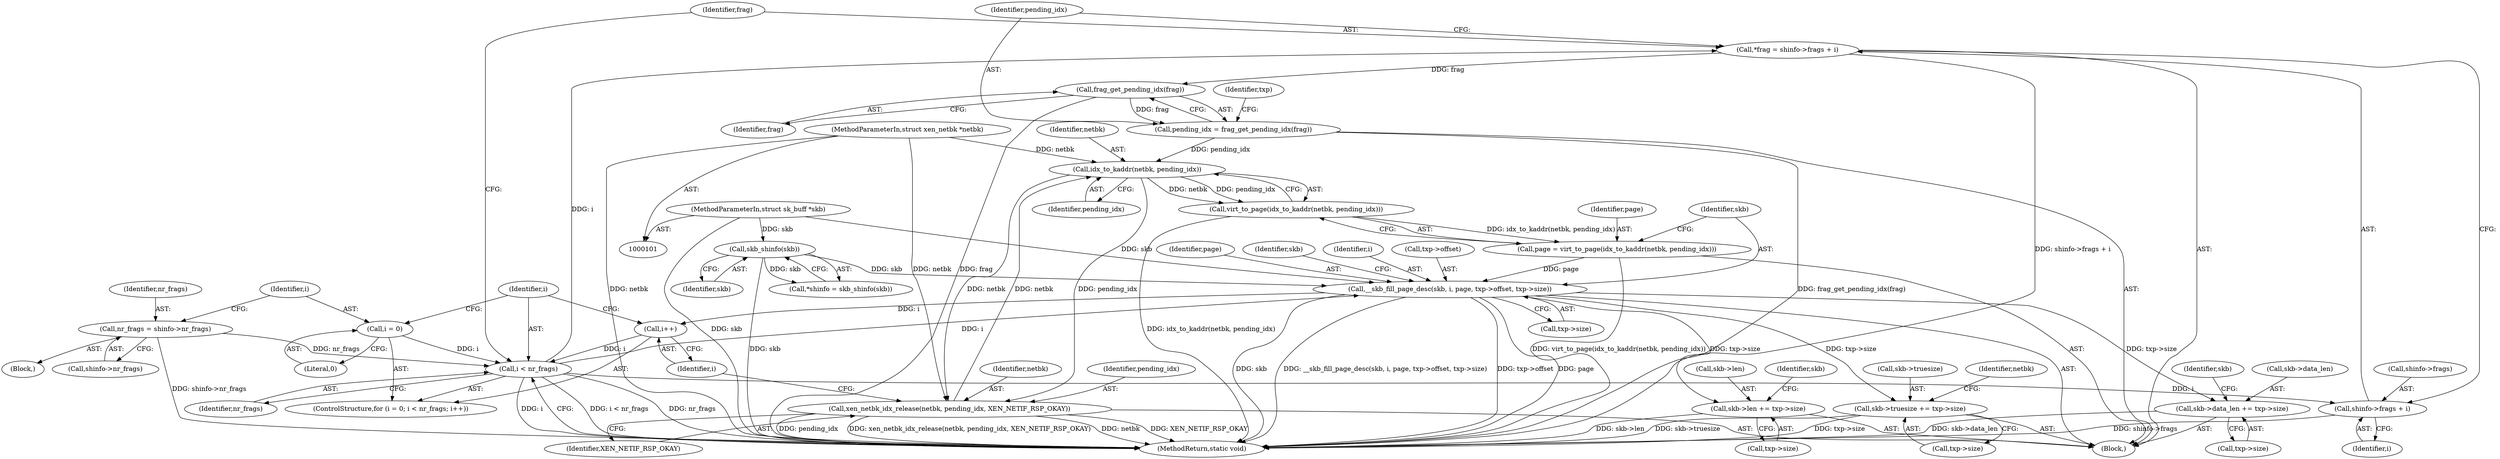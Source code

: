 digraph "0_linux_7d5145d8eb2b9791533ffe4dc003b129b9696c48@integer" {
"1000128" [label="(Call,*frag = shinfo->frags + i)"];
"1000121" [label="(Call,i < nr_frags)"];
"1000124" [label="(Call,i++)"];
"1000158" [label="(Call,__skb_fill_page_desc(skb, i, page, txp->offset, txp->size))"];
"1000108" [label="(Call,skb_shinfo(skb))"];
"1000103" [label="(MethodParameterIn,struct sk_buff *skb)"];
"1000152" [label="(Call,page = virt_to_page(idx_to_kaddr(netbk, pending_idx)))"];
"1000154" [label="(Call,virt_to_page(idx_to_kaddr(netbk, pending_idx)))"];
"1000155" [label="(Call,idx_to_kaddr(netbk, pending_idx))"];
"1000195" [label="(Call,xen_netbk_idx_release(netbk, pending_idx, XEN_NETIF_RSP_OKAY))"];
"1000102" [label="(MethodParameterIn,struct xen_netbk *netbk)"];
"1000138" [label="(Call,pending_idx = frag_get_pending_idx(frag))"];
"1000140" [label="(Call,frag_get_pending_idx(frag))"];
"1000128" [label="(Call,*frag = shinfo->frags + i)"];
"1000118" [label="(Call,i = 0)"];
"1000111" [label="(Call,nr_frags = shinfo->nr_frags)"];
"1000130" [label="(Call,shinfo->frags + i)"];
"1000168" [label="(Call,skb->len += txp->size)"];
"1000175" [label="(Call,skb->data_len += txp->size)"];
"1000182" [label="(Call,skb->truesize += txp->size)"];
"1000199" [label="(MethodReturn,static void)"];
"1000118" [label="(Call,i = 0)"];
"1000183" [label="(Call,skb->truesize)"];
"1000130" [label="(Call,shinfo->frags + i)"];
"1000139" [label="(Identifier,pending_idx)"];
"1000129" [label="(Identifier,frag)"];
"1000111" [label="(Call,nr_frags = shinfo->nr_frags)"];
"1000158" [label="(Call,__skb_fill_page_desc(skb, i, page, txp->offset, txp->size))"];
"1000161" [label="(Identifier,page)"];
"1000170" [label="(Identifier,skb)"];
"1000175" [label="(Call,skb->data_len += txp->size)"];
"1000119" [label="(Identifier,i)"];
"1000113" [label="(Call,shinfo->nr_frags)"];
"1000165" [label="(Call,txp->size)"];
"1000169" [label="(Call,skb->len)"];
"1000160" [label="(Identifier,i)"];
"1000106" [label="(Call,*shinfo = skb_shinfo(skb))"];
"1000159" [label="(Identifier,skb)"];
"1000162" [label="(Call,txp->offset)"];
"1000172" [label="(Call,txp->size)"];
"1000120" [label="(Literal,0)"];
"1000125" [label="(Identifier,i)"];
"1000156" [label="(Identifier,netbk)"];
"1000103" [label="(MethodParameterIn,struct sk_buff *skb)"];
"1000157" [label="(Identifier,pending_idx)"];
"1000143" [label="(Identifier,txp)"];
"1000108" [label="(Call,skb_shinfo(skb))"];
"1000122" [label="(Identifier,i)"];
"1000134" [label="(Identifier,i)"];
"1000155" [label="(Call,idx_to_kaddr(netbk, pending_idx))"];
"1000104" [label="(Block,)"];
"1000102" [label="(MethodParameterIn,struct xen_netbk *netbk)"];
"1000153" [label="(Identifier,page)"];
"1000126" [label="(Block,)"];
"1000186" [label="(Call,txp->size)"];
"1000117" [label="(ControlStructure,for (i = 0; i < nr_frags; i++))"];
"1000141" [label="(Identifier,frag)"];
"1000176" [label="(Call,skb->data_len)"];
"1000168" [label="(Call,skb->len += txp->size)"];
"1000198" [label="(Identifier,XEN_NETIF_RSP_OKAY)"];
"1000123" [label="(Identifier,nr_frags)"];
"1000128" [label="(Call,*frag = shinfo->frags + i)"];
"1000124" [label="(Call,i++)"];
"1000184" [label="(Identifier,skb)"];
"1000196" [label="(Identifier,netbk)"];
"1000192" [label="(Identifier,netbk)"];
"1000109" [label="(Identifier,skb)"];
"1000152" [label="(Call,page = virt_to_page(idx_to_kaddr(netbk, pending_idx)))"];
"1000177" [label="(Identifier,skb)"];
"1000138" [label="(Call,pending_idx = frag_get_pending_idx(frag))"];
"1000112" [label="(Identifier,nr_frags)"];
"1000131" [label="(Call,shinfo->frags)"];
"1000182" [label="(Call,skb->truesize += txp->size)"];
"1000121" [label="(Call,i < nr_frags)"];
"1000195" [label="(Call,xen_netbk_idx_release(netbk, pending_idx, XEN_NETIF_RSP_OKAY))"];
"1000197" [label="(Identifier,pending_idx)"];
"1000140" [label="(Call,frag_get_pending_idx(frag))"];
"1000154" [label="(Call,virt_to_page(idx_to_kaddr(netbk, pending_idx)))"];
"1000179" [label="(Call,txp->size)"];
"1000128" -> "1000126"  [label="AST: "];
"1000128" -> "1000130"  [label="CFG: "];
"1000129" -> "1000128"  [label="AST: "];
"1000130" -> "1000128"  [label="AST: "];
"1000139" -> "1000128"  [label="CFG: "];
"1000128" -> "1000199"  [label="DDG: shinfo->frags + i"];
"1000121" -> "1000128"  [label="DDG: i"];
"1000128" -> "1000140"  [label="DDG: frag"];
"1000121" -> "1000117"  [label="AST: "];
"1000121" -> "1000123"  [label="CFG: "];
"1000122" -> "1000121"  [label="AST: "];
"1000123" -> "1000121"  [label="AST: "];
"1000129" -> "1000121"  [label="CFG: "];
"1000199" -> "1000121"  [label="CFG: "];
"1000121" -> "1000199"  [label="DDG: i < nr_frags"];
"1000121" -> "1000199"  [label="DDG: nr_frags"];
"1000121" -> "1000199"  [label="DDG: i"];
"1000124" -> "1000121"  [label="DDG: i"];
"1000118" -> "1000121"  [label="DDG: i"];
"1000111" -> "1000121"  [label="DDG: nr_frags"];
"1000121" -> "1000130"  [label="DDG: i"];
"1000121" -> "1000158"  [label="DDG: i"];
"1000124" -> "1000117"  [label="AST: "];
"1000124" -> "1000125"  [label="CFG: "];
"1000125" -> "1000124"  [label="AST: "];
"1000122" -> "1000124"  [label="CFG: "];
"1000158" -> "1000124"  [label="DDG: i"];
"1000158" -> "1000126"  [label="AST: "];
"1000158" -> "1000165"  [label="CFG: "];
"1000159" -> "1000158"  [label="AST: "];
"1000160" -> "1000158"  [label="AST: "];
"1000161" -> "1000158"  [label="AST: "];
"1000162" -> "1000158"  [label="AST: "];
"1000165" -> "1000158"  [label="AST: "];
"1000170" -> "1000158"  [label="CFG: "];
"1000158" -> "1000199"  [label="DDG: skb"];
"1000158" -> "1000199"  [label="DDG: __skb_fill_page_desc(skb, i, page, txp->offset, txp->size)"];
"1000158" -> "1000199"  [label="DDG: txp->offset"];
"1000158" -> "1000199"  [label="DDG: page"];
"1000108" -> "1000158"  [label="DDG: skb"];
"1000103" -> "1000158"  [label="DDG: skb"];
"1000152" -> "1000158"  [label="DDG: page"];
"1000158" -> "1000168"  [label="DDG: txp->size"];
"1000158" -> "1000175"  [label="DDG: txp->size"];
"1000158" -> "1000182"  [label="DDG: txp->size"];
"1000108" -> "1000106"  [label="AST: "];
"1000108" -> "1000109"  [label="CFG: "];
"1000109" -> "1000108"  [label="AST: "];
"1000106" -> "1000108"  [label="CFG: "];
"1000108" -> "1000199"  [label="DDG: skb"];
"1000108" -> "1000106"  [label="DDG: skb"];
"1000103" -> "1000108"  [label="DDG: skb"];
"1000103" -> "1000101"  [label="AST: "];
"1000103" -> "1000199"  [label="DDG: skb"];
"1000152" -> "1000126"  [label="AST: "];
"1000152" -> "1000154"  [label="CFG: "];
"1000153" -> "1000152"  [label="AST: "];
"1000154" -> "1000152"  [label="AST: "];
"1000159" -> "1000152"  [label="CFG: "];
"1000152" -> "1000199"  [label="DDG: virt_to_page(idx_to_kaddr(netbk, pending_idx))"];
"1000154" -> "1000152"  [label="DDG: idx_to_kaddr(netbk, pending_idx)"];
"1000154" -> "1000155"  [label="CFG: "];
"1000155" -> "1000154"  [label="AST: "];
"1000154" -> "1000199"  [label="DDG: idx_to_kaddr(netbk, pending_idx)"];
"1000155" -> "1000154"  [label="DDG: netbk"];
"1000155" -> "1000154"  [label="DDG: pending_idx"];
"1000155" -> "1000157"  [label="CFG: "];
"1000156" -> "1000155"  [label="AST: "];
"1000157" -> "1000155"  [label="AST: "];
"1000195" -> "1000155"  [label="DDG: netbk"];
"1000102" -> "1000155"  [label="DDG: netbk"];
"1000138" -> "1000155"  [label="DDG: pending_idx"];
"1000155" -> "1000195"  [label="DDG: netbk"];
"1000155" -> "1000195"  [label="DDG: pending_idx"];
"1000195" -> "1000126"  [label="AST: "];
"1000195" -> "1000198"  [label="CFG: "];
"1000196" -> "1000195"  [label="AST: "];
"1000197" -> "1000195"  [label="AST: "];
"1000198" -> "1000195"  [label="AST: "];
"1000125" -> "1000195"  [label="CFG: "];
"1000195" -> "1000199"  [label="DDG: pending_idx"];
"1000195" -> "1000199"  [label="DDG: xen_netbk_idx_release(netbk, pending_idx, XEN_NETIF_RSP_OKAY)"];
"1000195" -> "1000199"  [label="DDG: netbk"];
"1000195" -> "1000199"  [label="DDG: XEN_NETIF_RSP_OKAY"];
"1000102" -> "1000195"  [label="DDG: netbk"];
"1000102" -> "1000101"  [label="AST: "];
"1000102" -> "1000199"  [label="DDG: netbk"];
"1000138" -> "1000126"  [label="AST: "];
"1000138" -> "1000140"  [label="CFG: "];
"1000139" -> "1000138"  [label="AST: "];
"1000140" -> "1000138"  [label="AST: "];
"1000143" -> "1000138"  [label="CFG: "];
"1000138" -> "1000199"  [label="DDG: frag_get_pending_idx(frag)"];
"1000140" -> "1000138"  [label="DDG: frag"];
"1000140" -> "1000141"  [label="CFG: "];
"1000141" -> "1000140"  [label="AST: "];
"1000140" -> "1000199"  [label="DDG: frag"];
"1000118" -> "1000117"  [label="AST: "];
"1000118" -> "1000120"  [label="CFG: "];
"1000119" -> "1000118"  [label="AST: "];
"1000120" -> "1000118"  [label="AST: "];
"1000122" -> "1000118"  [label="CFG: "];
"1000111" -> "1000104"  [label="AST: "];
"1000111" -> "1000113"  [label="CFG: "];
"1000112" -> "1000111"  [label="AST: "];
"1000113" -> "1000111"  [label="AST: "];
"1000119" -> "1000111"  [label="CFG: "];
"1000111" -> "1000199"  [label="DDG: shinfo->nr_frags"];
"1000130" -> "1000134"  [label="CFG: "];
"1000131" -> "1000130"  [label="AST: "];
"1000134" -> "1000130"  [label="AST: "];
"1000130" -> "1000199"  [label="DDG: shinfo->frags"];
"1000168" -> "1000126"  [label="AST: "];
"1000168" -> "1000172"  [label="CFG: "];
"1000169" -> "1000168"  [label="AST: "];
"1000172" -> "1000168"  [label="AST: "];
"1000177" -> "1000168"  [label="CFG: "];
"1000168" -> "1000199"  [label="DDG: skb->len"];
"1000175" -> "1000126"  [label="AST: "];
"1000175" -> "1000179"  [label="CFG: "];
"1000176" -> "1000175"  [label="AST: "];
"1000179" -> "1000175"  [label="AST: "];
"1000184" -> "1000175"  [label="CFG: "];
"1000175" -> "1000199"  [label="DDG: skb->data_len"];
"1000182" -> "1000126"  [label="AST: "];
"1000182" -> "1000186"  [label="CFG: "];
"1000183" -> "1000182"  [label="AST: "];
"1000186" -> "1000182"  [label="AST: "];
"1000192" -> "1000182"  [label="CFG: "];
"1000182" -> "1000199"  [label="DDG: txp->size"];
"1000182" -> "1000199"  [label="DDG: skb->truesize"];
}
